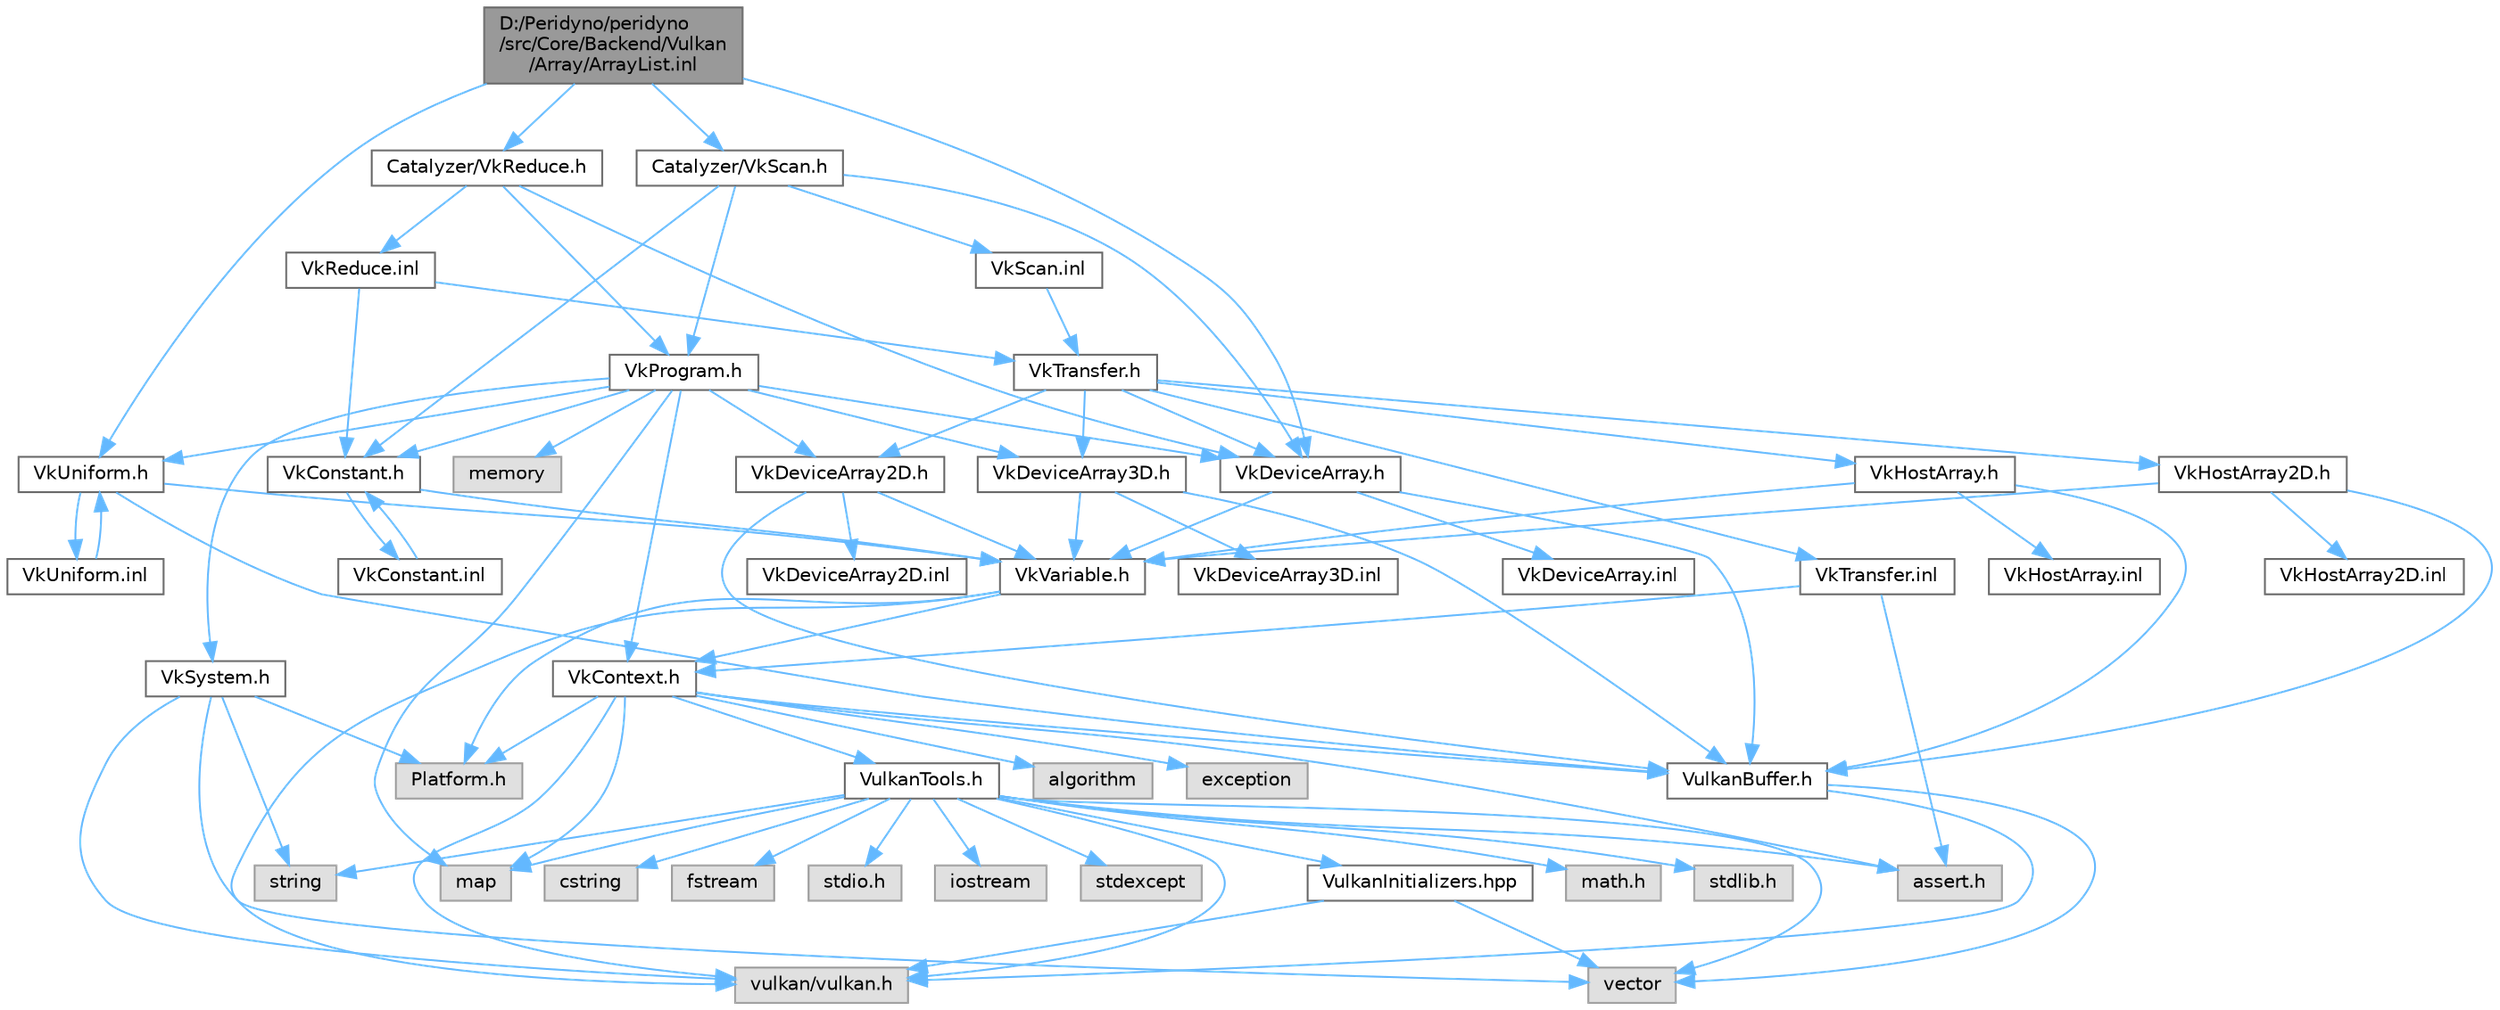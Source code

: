 digraph "D:/Peridyno/peridyno/src/Core/Backend/Vulkan/Array/ArrayList.inl"
{
 // LATEX_PDF_SIZE
  bgcolor="transparent";
  edge [fontname=Helvetica,fontsize=10,labelfontname=Helvetica,labelfontsize=10];
  node [fontname=Helvetica,fontsize=10,shape=box,height=0.2,width=0.4];
  Node1 [id="Node000001",label="D:/Peridyno/peridyno\l/src/Core/Backend/Vulkan\l/Array/ArrayList.inl",height=0.2,width=0.4,color="gray40", fillcolor="grey60", style="filled", fontcolor="black",tooltip=" "];
  Node1 -> Node2 [id="edge1_Node000001_Node000002",color="steelblue1",style="solid",tooltip=" "];
  Node2 [id="Node000002",label="VkDeviceArray.h",height=0.2,width=0.4,color="grey40", fillcolor="white", style="filled",URL="$_vk_device_array_8h.html",tooltip=" "];
  Node2 -> Node3 [id="edge2_Node000002_Node000003",color="steelblue1",style="solid",tooltip=" "];
  Node3 [id="Node000003",label="VkVariable.h",height=0.2,width=0.4,color="grey40", fillcolor="white", style="filled",URL="$_vk_variable_8h.html",tooltip=" "];
  Node3 -> Node4 [id="edge3_Node000003_Node000004",color="steelblue1",style="solid",tooltip=" "];
  Node4 [id="Node000004",label="Platform.h",height=0.2,width=0.4,color="grey60", fillcolor="#E0E0E0", style="filled",tooltip=" "];
  Node3 -> Node5 [id="edge4_Node000003_Node000005",color="steelblue1",style="solid",tooltip=" "];
  Node5 [id="Node000005",label="vulkan/vulkan.h",height=0.2,width=0.4,color="grey60", fillcolor="#E0E0E0", style="filled",tooltip=" "];
  Node3 -> Node6 [id="edge5_Node000003_Node000006",color="steelblue1",style="solid",tooltip=" "];
  Node6 [id="Node000006",label="VkContext.h",height=0.2,width=0.4,color="grey40", fillcolor="white", style="filled",URL="$_vk_context_8h.html",tooltip=" "];
  Node6 -> Node4 [id="edge6_Node000006_Node000004",color="steelblue1",style="solid",tooltip=" "];
  Node6 -> Node7 [id="edge7_Node000006_Node000007",color="steelblue1",style="solid",tooltip=" "];
  Node7 [id="Node000007",label="VulkanBuffer.h",height=0.2,width=0.4,color="grey40", fillcolor="white", style="filled",URL="$_vulkan_buffer_8h.html",tooltip=" "];
  Node7 -> Node8 [id="edge8_Node000007_Node000008",color="steelblue1",style="solid",tooltip=" "];
  Node8 [id="Node000008",label="vector",height=0.2,width=0.4,color="grey60", fillcolor="#E0E0E0", style="filled",tooltip=" "];
  Node7 -> Node5 [id="edge9_Node000007_Node000005",color="steelblue1",style="solid",tooltip=" "];
  Node6 -> Node9 [id="edge10_Node000006_Node000009",color="steelblue1",style="solid",tooltip=" "];
  Node9 [id="Node000009",label="VulkanTools.h",height=0.2,width=0.4,color="grey40", fillcolor="white", style="filled",URL="$_vulkan_tools_8h.html",tooltip=" "];
  Node9 -> Node5 [id="edge11_Node000009_Node000005",color="steelblue1",style="solid",tooltip=" "];
  Node9 -> Node10 [id="edge12_Node000009_Node000010",color="steelblue1",style="solid",tooltip=" "];
  Node10 [id="Node000010",label="VulkanInitializers.hpp",height=0.2,width=0.4,color="grey40", fillcolor="white", style="filled",URL="$_vulkan_initializers_8hpp.html",tooltip=" "];
  Node10 -> Node8 [id="edge13_Node000010_Node000008",color="steelblue1",style="solid",tooltip=" "];
  Node10 -> Node5 [id="edge14_Node000010_Node000005",color="steelblue1",style="solid",tooltip=" "];
  Node9 -> Node11 [id="edge15_Node000009_Node000011",color="steelblue1",style="solid",tooltip=" "];
  Node11 [id="Node000011",label="math.h",height=0.2,width=0.4,color="grey60", fillcolor="#E0E0E0", style="filled",tooltip=" "];
  Node9 -> Node12 [id="edge16_Node000009_Node000012",color="steelblue1",style="solid",tooltip=" "];
  Node12 [id="Node000012",label="stdlib.h",height=0.2,width=0.4,color="grey60", fillcolor="#E0E0E0", style="filled",tooltip=" "];
  Node9 -> Node13 [id="edge17_Node000009_Node000013",color="steelblue1",style="solid",tooltip=" "];
  Node13 [id="Node000013",label="string",height=0.2,width=0.4,color="grey60", fillcolor="#E0E0E0", style="filled",tooltip=" "];
  Node9 -> Node14 [id="edge18_Node000009_Node000014",color="steelblue1",style="solid",tooltip=" "];
  Node14 [id="Node000014",label="cstring",height=0.2,width=0.4,color="grey60", fillcolor="#E0E0E0", style="filled",tooltip=" "];
  Node9 -> Node15 [id="edge19_Node000009_Node000015",color="steelblue1",style="solid",tooltip=" "];
  Node15 [id="Node000015",label="fstream",height=0.2,width=0.4,color="grey60", fillcolor="#E0E0E0", style="filled",tooltip=" "];
  Node9 -> Node16 [id="edge20_Node000009_Node000016",color="steelblue1",style="solid",tooltip=" "];
  Node16 [id="Node000016",label="assert.h",height=0.2,width=0.4,color="grey60", fillcolor="#E0E0E0", style="filled",tooltip=" "];
  Node9 -> Node17 [id="edge21_Node000009_Node000017",color="steelblue1",style="solid",tooltip=" "];
  Node17 [id="Node000017",label="stdio.h",height=0.2,width=0.4,color="grey60", fillcolor="#E0E0E0", style="filled",tooltip=" "];
  Node9 -> Node8 [id="edge22_Node000009_Node000008",color="steelblue1",style="solid",tooltip=" "];
  Node9 -> Node18 [id="edge23_Node000009_Node000018",color="steelblue1",style="solid",tooltip=" "];
  Node18 [id="Node000018",label="map",height=0.2,width=0.4,color="grey60", fillcolor="#E0E0E0", style="filled",tooltip=" "];
  Node9 -> Node19 [id="edge24_Node000009_Node000019",color="steelblue1",style="solid",tooltip=" "];
  Node19 [id="Node000019",label="iostream",height=0.2,width=0.4,color="grey60", fillcolor="#E0E0E0", style="filled",tooltip=" "];
  Node9 -> Node20 [id="edge25_Node000009_Node000020",color="steelblue1",style="solid",tooltip=" "];
  Node20 [id="Node000020",label="stdexcept",height=0.2,width=0.4,color="grey60", fillcolor="#E0E0E0", style="filled",tooltip=" "];
  Node6 -> Node5 [id="edge26_Node000006_Node000005",color="steelblue1",style="solid",tooltip=" "];
  Node6 -> Node21 [id="edge27_Node000006_Node000021",color="steelblue1",style="solid",tooltip=" "];
  Node21 [id="Node000021",label="algorithm",height=0.2,width=0.4,color="grey60", fillcolor="#E0E0E0", style="filled",tooltip=" "];
  Node6 -> Node16 [id="edge28_Node000006_Node000016",color="steelblue1",style="solid",tooltip=" "];
  Node6 -> Node22 [id="edge29_Node000006_Node000022",color="steelblue1",style="solid",tooltip=" "];
  Node22 [id="Node000022",label="exception",height=0.2,width=0.4,color="grey60", fillcolor="#E0E0E0", style="filled",tooltip=" "];
  Node6 -> Node18 [id="edge30_Node000006_Node000018",color="steelblue1",style="solid",tooltip=" "];
  Node2 -> Node7 [id="edge31_Node000002_Node000007",color="steelblue1",style="solid",tooltip=" "];
  Node2 -> Node23 [id="edge32_Node000002_Node000023",color="steelblue1",style="solid",tooltip=" "];
  Node23 [id="Node000023",label="VkDeviceArray.inl",height=0.2,width=0.4,color="grey40", fillcolor="white", style="filled",URL="$_vk_device_array_8inl.html",tooltip=" "];
  Node1 -> Node24 [id="edge33_Node000001_Node000024",color="steelblue1",style="solid",tooltip=" "];
  Node24 [id="Node000024",label="VkUniform.h",height=0.2,width=0.4,color="grey40", fillcolor="white", style="filled",URL="$_vk_uniform_8h.html",tooltip=" "];
  Node24 -> Node3 [id="edge34_Node000024_Node000003",color="steelblue1",style="solid",tooltip=" "];
  Node24 -> Node7 [id="edge35_Node000024_Node000007",color="steelblue1",style="solid",tooltip=" "];
  Node24 -> Node25 [id="edge36_Node000024_Node000025",color="steelblue1",style="solid",tooltip=" "];
  Node25 [id="Node000025",label="VkUniform.inl",height=0.2,width=0.4,color="grey40", fillcolor="white", style="filled",URL="$_vk_uniform_8inl.html",tooltip=" "];
  Node25 -> Node24 [id="edge37_Node000025_Node000024",color="steelblue1",style="solid",tooltip=" "];
  Node1 -> Node26 [id="edge38_Node000001_Node000026",color="steelblue1",style="solid",tooltip=" "];
  Node26 [id="Node000026",label="Catalyzer/VkScan.h",height=0.2,width=0.4,color="grey40", fillcolor="white", style="filled",URL="$_vk_scan_8h.html",tooltip=" "];
  Node26 -> Node2 [id="edge39_Node000026_Node000002",color="steelblue1",style="solid",tooltip=" "];
  Node26 -> Node27 [id="edge40_Node000026_Node000027",color="steelblue1",style="solid",tooltip=" "];
  Node27 [id="Node000027",label="VkProgram.h",height=0.2,width=0.4,color="grey40", fillcolor="white", style="filled",URL="$_vk_program_8h.html",tooltip=" "];
  Node27 -> Node28 [id="edge41_Node000027_Node000028",color="steelblue1",style="solid",tooltip=" "];
  Node28 [id="Node000028",label="VkSystem.h",height=0.2,width=0.4,color="grey40", fillcolor="white", style="filled",URL="$_vk_system_8h.html",tooltip=" "];
  Node28 -> Node4 [id="edge42_Node000028_Node000004",color="steelblue1",style="solid",tooltip=" "];
  Node28 -> Node5 [id="edge43_Node000028_Node000005",color="steelblue1",style="solid",tooltip=" "];
  Node28 -> Node8 [id="edge44_Node000028_Node000008",color="steelblue1",style="solid",tooltip=" "];
  Node28 -> Node13 [id="edge45_Node000028_Node000013",color="steelblue1",style="solid",tooltip=" "];
  Node27 -> Node6 [id="edge46_Node000027_Node000006",color="steelblue1",style="solid",tooltip=" "];
  Node27 -> Node2 [id="edge47_Node000027_Node000002",color="steelblue1",style="solid",tooltip=" "];
  Node27 -> Node29 [id="edge48_Node000027_Node000029",color="steelblue1",style="solid",tooltip=" "];
  Node29 [id="Node000029",label="VkDeviceArray2D.h",height=0.2,width=0.4,color="grey40", fillcolor="white", style="filled",URL="$_vk_device_array2_d_8h.html",tooltip=" "];
  Node29 -> Node3 [id="edge49_Node000029_Node000003",color="steelblue1",style="solid",tooltip=" "];
  Node29 -> Node7 [id="edge50_Node000029_Node000007",color="steelblue1",style="solid",tooltip=" "];
  Node29 -> Node30 [id="edge51_Node000029_Node000030",color="steelblue1",style="solid",tooltip=" "];
  Node30 [id="Node000030",label="VkDeviceArray2D.inl",height=0.2,width=0.4,color="grey40", fillcolor="white", style="filled",URL="$_vk_device_array2_d_8inl.html",tooltip=" "];
  Node27 -> Node31 [id="edge52_Node000027_Node000031",color="steelblue1",style="solid",tooltip=" "];
  Node31 [id="Node000031",label="VkDeviceArray3D.h",height=0.2,width=0.4,color="grey40", fillcolor="white", style="filled",URL="$_vk_device_array3_d_8h.html",tooltip=" "];
  Node31 -> Node3 [id="edge53_Node000031_Node000003",color="steelblue1",style="solid",tooltip=" "];
  Node31 -> Node7 [id="edge54_Node000031_Node000007",color="steelblue1",style="solid",tooltip=" "];
  Node31 -> Node32 [id="edge55_Node000031_Node000032",color="steelblue1",style="solid",tooltip=" "];
  Node32 [id="Node000032",label="VkDeviceArray3D.inl",height=0.2,width=0.4,color="grey40", fillcolor="white", style="filled",URL="$_vk_device_array3_d_8inl.html",tooltip=" "];
  Node27 -> Node24 [id="edge56_Node000027_Node000024",color="steelblue1",style="solid",tooltip=" "];
  Node27 -> Node33 [id="edge57_Node000027_Node000033",color="steelblue1",style="solid",tooltip=" "];
  Node33 [id="Node000033",label="VkConstant.h",height=0.2,width=0.4,color="grey40", fillcolor="white", style="filled",URL="$_vk_constant_8h.html",tooltip=" "];
  Node33 -> Node3 [id="edge58_Node000033_Node000003",color="steelblue1",style="solid",tooltip=" "];
  Node33 -> Node34 [id="edge59_Node000033_Node000034",color="steelblue1",style="solid",tooltip=" "];
  Node34 [id="Node000034",label="VkConstant.inl",height=0.2,width=0.4,color="grey40", fillcolor="white", style="filled",URL="$_vk_constant_8inl.html",tooltip=" "];
  Node34 -> Node33 [id="edge60_Node000034_Node000033",color="steelblue1",style="solid",tooltip=" "];
  Node27 -> Node35 [id="edge61_Node000027_Node000035",color="steelblue1",style="solid",tooltip=" "];
  Node35 [id="Node000035",label="memory",height=0.2,width=0.4,color="grey60", fillcolor="#E0E0E0", style="filled",tooltip=" "];
  Node27 -> Node18 [id="edge62_Node000027_Node000018",color="steelblue1",style="solid",tooltip=" "];
  Node26 -> Node33 [id="edge63_Node000026_Node000033",color="steelblue1",style="solid",tooltip=" "];
  Node26 -> Node36 [id="edge64_Node000026_Node000036",color="steelblue1",style="solid",tooltip=" "];
  Node36 [id="Node000036",label="VkScan.inl",height=0.2,width=0.4,color="grey40", fillcolor="white", style="filled",URL="$_vk_scan_8inl.html",tooltip=" "];
  Node36 -> Node37 [id="edge65_Node000036_Node000037",color="steelblue1",style="solid",tooltip=" "];
  Node37 [id="Node000037",label="VkTransfer.h",height=0.2,width=0.4,color="grey40", fillcolor="white", style="filled",URL="$_vk_transfer_8h.html",tooltip=" "];
  Node37 -> Node38 [id="edge66_Node000037_Node000038",color="steelblue1",style="solid",tooltip=" "];
  Node38 [id="Node000038",label="VkHostArray.h",height=0.2,width=0.4,color="grey40", fillcolor="white", style="filled",URL="$_vk_host_array_8h.html",tooltip=" "];
  Node38 -> Node3 [id="edge67_Node000038_Node000003",color="steelblue1",style="solid",tooltip=" "];
  Node38 -> Node7 [id="edge68_Node000038_Node000007",color="steelblue1",style="solid",tooltip=" "];
  Node38 -> Node39 [id="edge69_Node000038_Node000039",color="steelblue1",style="solid",tooltip=" "];
  Node39 [id="Node000039",label="VkHostArray.inl",height=0.2,width=0.4,color="grey40", fillcolor="white", style="filled",URL="$_vk_host_array_8inl.html",tooltip=" "];
  Node37 -> Node40 [id="edge70_Node000037_Node000040",color="steelblue1",style="solid",tooltip=" "];
  Node40 [id="Node000040",label="VkHostArray2D.h",height=0.2,width=0.4,color="grey40", fillcolor="white", style="filled",URL="$_vk_host_array2_d_8h.html",tooltip=" "];
  Node40 -> Node3 [id="edge71_Node000040_Node000003",color="steelblue1",style="solid",tooltip=" "];
  Node40 -> Node7 [id="edge72_Node000040_Node000007",color="steelblue1",style="solid",tooltip=" "];
  Node40 -> Node41 [id="edge73_Node000040_Node000041",color="steelblue1",style="solid",tooltip=" "];
  Node41 [id="Node000041",label="VkHostArray2D.inl",height=0.2,width=0.4,color="grey40", fillcolor="white", style="filled",URL="$_vk_host_array2_d_8inl.html",tooltip=" "];
  Node37 -> Node2 [id="edge74_Node000037_Node000002",color="steelblue1",style="solid",tooltip=" "];
  Node37 -> Node29 [id="edge75_Node000037_Node000029",color="steelblue1",style="solid",tooltip=" "];
  Node37 -> Node31 [id="edge76_Node000037_Node000031",color="steelblue1",style="solid",tooltip=" "];
  Node37 -> Node42 [id="edge77_Node000037_Node000042",color="steelblue1",style="solid",tooltip=" "];
  Node42 [id="Node000042",label="VkTransfer.inl",height=0.2,width=0.4,color="grey40", fillcolor="white", style="filled",URL="$_vk_transfer_8inl.html",tooltip=" "];
  Node42 -> Node16 [id="edge78_Node000042_Node000016",color="steelblue1",style="solid",tooltip=" "];
  Node42 -> Node6 [id="edge79_Node000042_Node000006",color="steelblue1",style="solid",tooltip=" "];
  Node1 -> Node43 [id="edge80_Node000001_Node000043",color="steelblue1",style="solid",tooltip=" "];
  Node43 [id="Node000043",label="Catalyzer/VkReduce.h",height=0.2,width=0.4,color="grey40", fillcolor="white", style="filled",URL="$_vk_reduce_8h.html",tooltip=" "];
  Node43 -> Node2 [id="edge81_Node000043_Node000002",color="steelblue1",style="solid",tooltip=" "];
  Node43 -> Node27 [id="edge82_Node000043_Node000027",color="steelblue1",style="solid",tooltip=" "];
  Node43 -> Node44 [id="edge83_Node000043_Node000044",color="steelblue1",style="solid",tooltip=" "];
  Node44 [id="Node000044",label="VkReduce.inl",height=0.2,width=0.4,color="grey40", fillcolor="white", style="filled",URL="$_vk_reduce_8inl.html",tooltip=" "];
  Node44 -> Node37 [id="edge84_Node000044_Node000037",color="steelblue1",style="solid",tooltip=" "];
  Node44 -> Node33 [id="edge85_Node000044_Node000033",color="steelblue1",style="solid",tooltip=" "];
}
